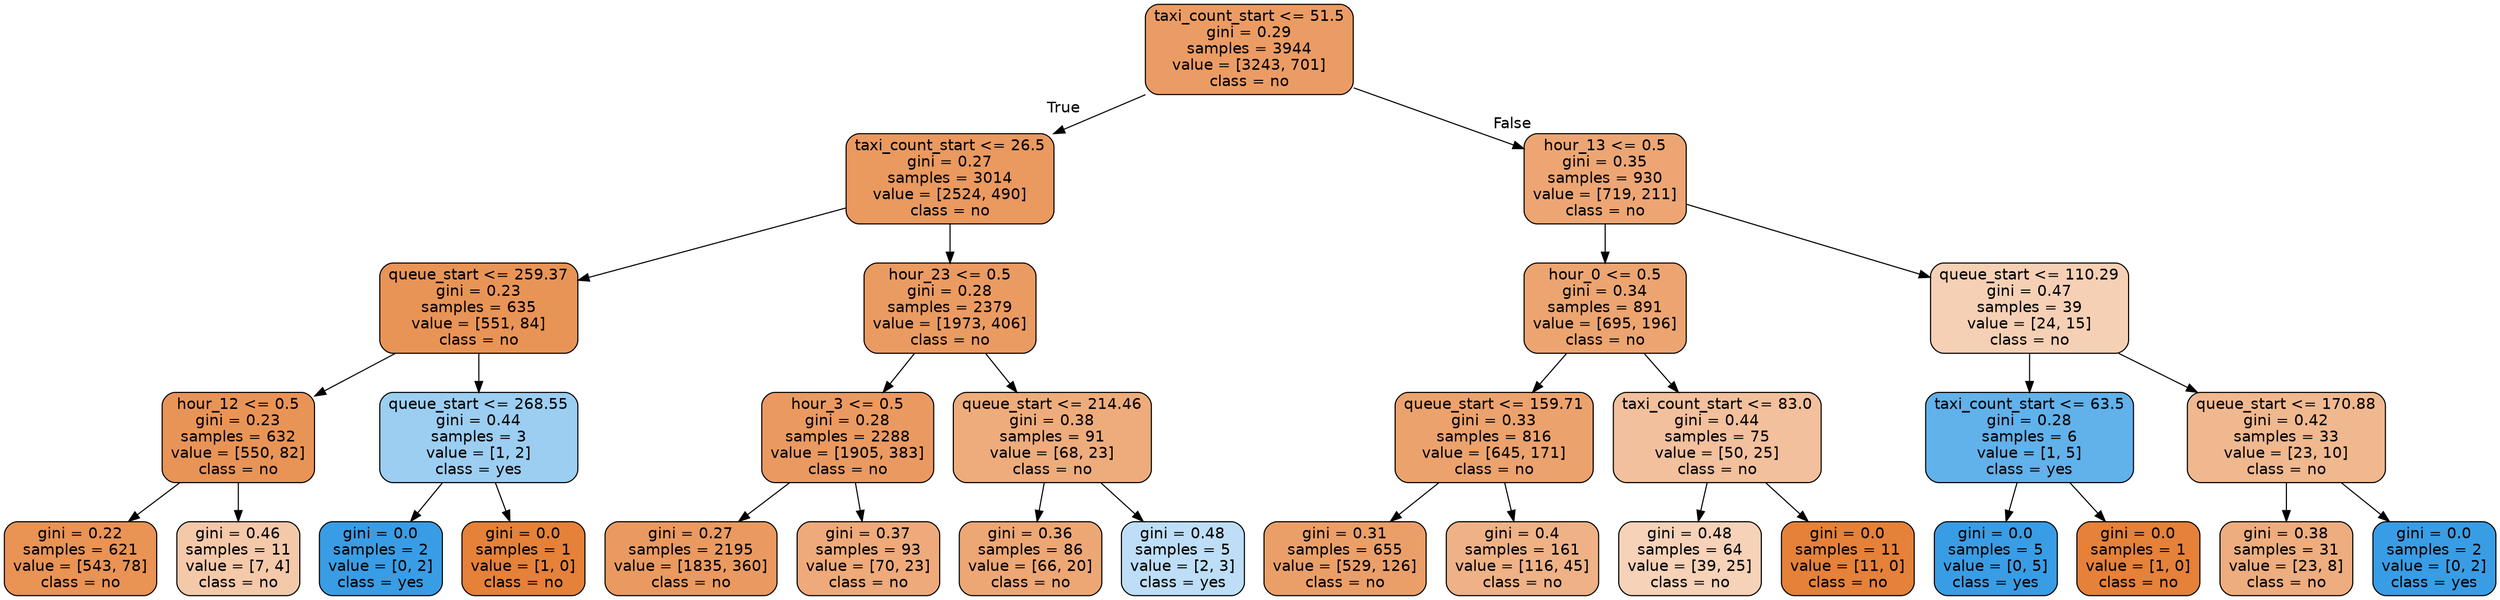 digraph Tree {
node [shape=box, style="filled, rounded", color="black", fontname="helvetica"] ;
edge [fontname="helvetica"] ;
0 [label="taxi_count_start <= 51.5\ngini = 0.29\nsamples = 3944\nvalue = [3243, 701]\nclass = no", fillcolor="#eb9c64"] ;
1 [label="taxi_count_start <= 26.5\ngini = 0.27\nsamples = 3014\nvalue = [2524, 490]\nclass = no", fillcolor="#ea995f"] ;
0 -> 1 [labeldistance=2.5, labelangle=45, headlabel="True"] ;
2 [label="queue_start <= 259.37\ngini = 0.23\nsamples = 635\nvalue = [551, 84]\nclass = no", fillcolor="#e99457"] ;
1 -> 2 ;
3 [label="hour_12 <= 0.5\ngini = 0.23\nsamples = 632\nvalue = [550, 82]\nclass = no", fillcolor="#e99457"] ;
2 -> 3 ;
4 [label="gini = 0.22\nsamples = 621\nvalue = [543, 78]\nclass = no", fillcolor="#e99355"] ;
3 -> 4 ;
5 [label="gini = 0.46\nsamples = 11\nvalue = [7, 4]\nclass = no", fillcolor="#f4c9aa"] ;
3 -> 5 ;
6 [label="queue_start <= 268.55\ngini = 0.44\nsamples = 3\nvalue = [1, 2]\nclass = yes", fillcolor="#9ccef2"] ;
2 -> 6 ;
7 [label="gini = 0.0\nsamples = 2\nvalue = [0, 2]\nclass = yes", fillcolor="#399de5"] ;
6 -> 7 ;
8 [label="gini = 0.0\nsamples = 1\nvalue = [1, 0]\nclass = no", fillcolor="#e58139"] ;
6 -> 8 ;
9 [label="hour_23 <= 0.5\ngini = 0.28\nsamples = 2379\nvalue = [1973, 406]\nclass = no", fillcolor="#ea9b62"] ;
1 -> 9 ;
10 [label="hour_3 <= 0.5\ngini = 0.28\nsamples = 2288\nvalue = [1905, 383]\nclass = no", fillcolor="#ea9a61"] ;
9 -> 10 ;
11 [label="gini = 0.27\nsamples = 2195\nvalue = [1835, 360]\nclass = no", fillcolor="#ea9a60"] ;
10 -> 11 ;
12 [label="gini = 0.37\nsamples = 93\nvalue = [70, 23]\nclass = no", fillcolor="#eeaa7a"] ;
10 -> 12 ;
13 [label="queue_start <= 214.46\ngini = 0.38\nsamples = 91\nvalue = [68, 23]\nclass = no", fillcolor="#eeac7c"] ;
9 -> 13 ;
14 [label="gini = 0.36\nsamples = 86\nvalue = [66, 20]\nclass = no", fillcolor="#eda775"] ;
13 -> 14 ;
15 [label="gini = 0.48\nsamples = 5\nvalue = [2, 3]\nclass = yes", fillcolor="#bddef6"] ;
13 -> 15 ;
16 [label="hour_13 <= 0.5\ngini = 0.35\nsamples = 930\nvalue = [719, 211]\nclass = no", fillcolor="#eda673"] ;
0 -> 16 [labeldistance=2.5, labelangle=-45, headlabel="False"] ;
17 [label="hour_0 <= 0.5\ngini = 0.34\nsamples = 891\nvalue = [695, 196]\nclass = no", fillcolor="#eca571"] ;
16 -> 17 ;
18 [label="queue_start <= 159.71\ngini = 0.33\nsamples = 816\nvalue = [645, 171]\nclass = no", fillcolor="#eca26d"] ;
17 -> 18 ;
19 [label="gini = 0.31\nsamples = 655\nvalue = [529, 126]\nclass = no", fillcolor="#eb9f68"] ;
18 -> 19 ;
20 [label="gini = 0.4\nsamples = 161\nvalue = [116, 45]\nclass = no", fillcolor="#efb286"] ;
18 -> 20 ;
21 [label="taxi_count_start <= 83.0\ngini = 0.44\nsamples = 75\nvalue = [50, 25]\nclass = no", fillcolor="#f2c09c"] ;
17 -> 21 ;
22 [label="gini = 0.48\nsamples = 64\nvalue = [39, 25]\nclass = no", fillcolor="#f6d2b8"] ;
21 -> 22 ;
23 [label="gini = 0.0\nsamples = 11\nvalue = [11, 0]\nclass = no", fillcolor="#e58139"] ;
21 -> 23 ;
24 [label="queue_start <= 110.29\ngini = 0.47\nsamples = 39\nvalue = [24, 15]\nclass = no", fillcolor="#f5d0b5"] ;
16 -> 24 ;
25 [label="taxi_count_start <= 63.5\ngini = 0.28\nsamples = 6\nvalue = [1, 5]\nclass = yes", fillcolor="#61b1ea"] ;
24 -> 25 ;
26 [label="gini = 0.0\nsamples = 5\nvalue = [0, 5]\nclass = yes", fillcolor="#399de5"] ;
25 -> 26 ;
27 [label="gini = 0.0\nsamples = 1\nvalue = [1, 0]\nclass = no", fillcolor="#e58139"] ;
25 -> 27 ;
28 [label="queue_start <= 170.88\ngini = 0.42\nsamples = 33\nvalue = [23, 10]\nclass = no", fillcolor="#f0b88f"] ;
24 -> 28 ;
29 [label="gini = 0.38\nsamples = 31\nvalue = [23, 8]\nclass = no", fillcolor="#eead7e"] ;
28 -> 29 ;
30 [label="gini = 0.0\nsamples = 2\nvalue = [0, 2]\nclass = yes", fillcolor="#399de5"] ;
28 -> 30 ;
}